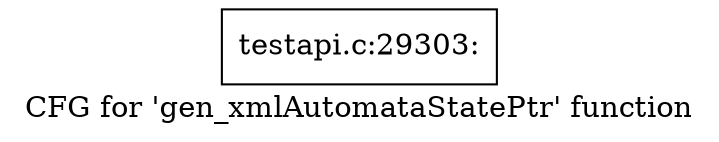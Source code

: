 digraph "CFG for 'gen_xmlAutomataStatePtr' function" {
	label="CFG for 'gen_xmlAutomataStatePtr' function";

	Node0x509ef50 [shape=record,label="{testapi.c:29303:}"];
}
